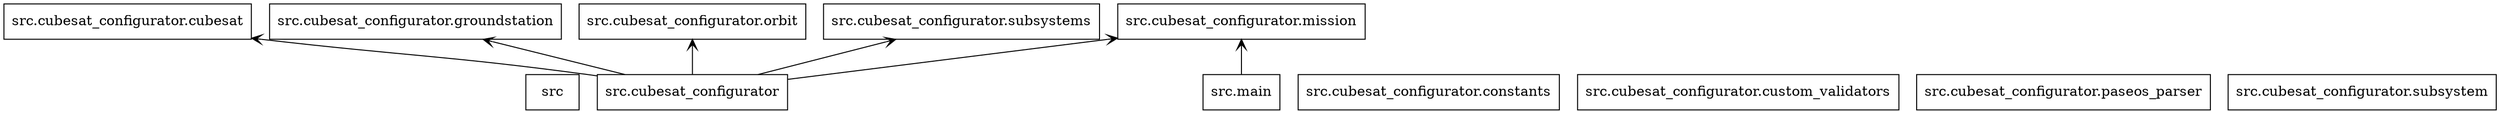 digraph "packages" {
rankdir=BT
charset="utf-8"
"src" [color="black", label=<src>, shape="box", style="solid"];
"src.cubesat_configurator" [color="black", label=<src.cubesat_configurator>, shape="box", style="solid"];
"src.cubesat_configurator.constants" [color="black", label=<src.cubesat_configurator.constants>, shape="box", style="solid"];
"src.cubesat_configurator.cubesat" [color="black", label=<src.cubesat_configurator.cubesat>, shape="box", style="solid"];
"src.cubesat_configurator.custom_validators" [color="black", label=<src.cubesat_configurator.custom_validators>, shape="box", style="solid"];
"src.cubesat_configurator.groundstation" [color="black", label=<src.cubesat_configurator.groundstation>, shape="box", style="solid"];
"src.cubesat_configurator.mission" [color="black", label=<src.cubesat_configurator.mission>, shape="box", style="solid"];
"src.cubesat_configurator.orbit" [color="black", label=<src.cubesat_configurator.orbit>, shape="box", style="solid"];
"src.cubesat_configurator.paseos_parser" [color="black", label=<src.cubesat_configurator.paseos_parser>, shape="box", style="solid"];
"src.cubesat_configurator.subsystem" [color="black", label=<src.cubesat_configurator.subsystem>, shape="box", style="solid"];
"src.cubesat_configurator.subsystems" [color="black", label=<src.cubesat_configurator.subsystems>, shape="box", style="solid"];
"src.main" [color="black", label=<src.main>, shape="box", style="solid"];
"src.cubesat_configurator" -> "src.cubesat_configurator.cubesat" [arrowhead="open", arrowtail="none"];
"src.cubesat_configurator" -> "src.cubesat_configurator.groundstation" [arrowhead="open", arrowtail="none"];
"src.cubesat_configurator" -> "src.cubesat_configurator.mission" [arrowhead="open", arrowtail="none"];
"src.cubesat_configurator" -> "src.cubesat_configurator.orbit" [arrowhead="open", arrowtail="none"];
"src.cubesat_configurator" -> "src.cubesat_configurator.subsystems" [arrowhead="open", arrowtail="none"];
"src.main" -> "src.cubesat_configurator.mission" [arrowhead="open", arrowtail="none"];
}
